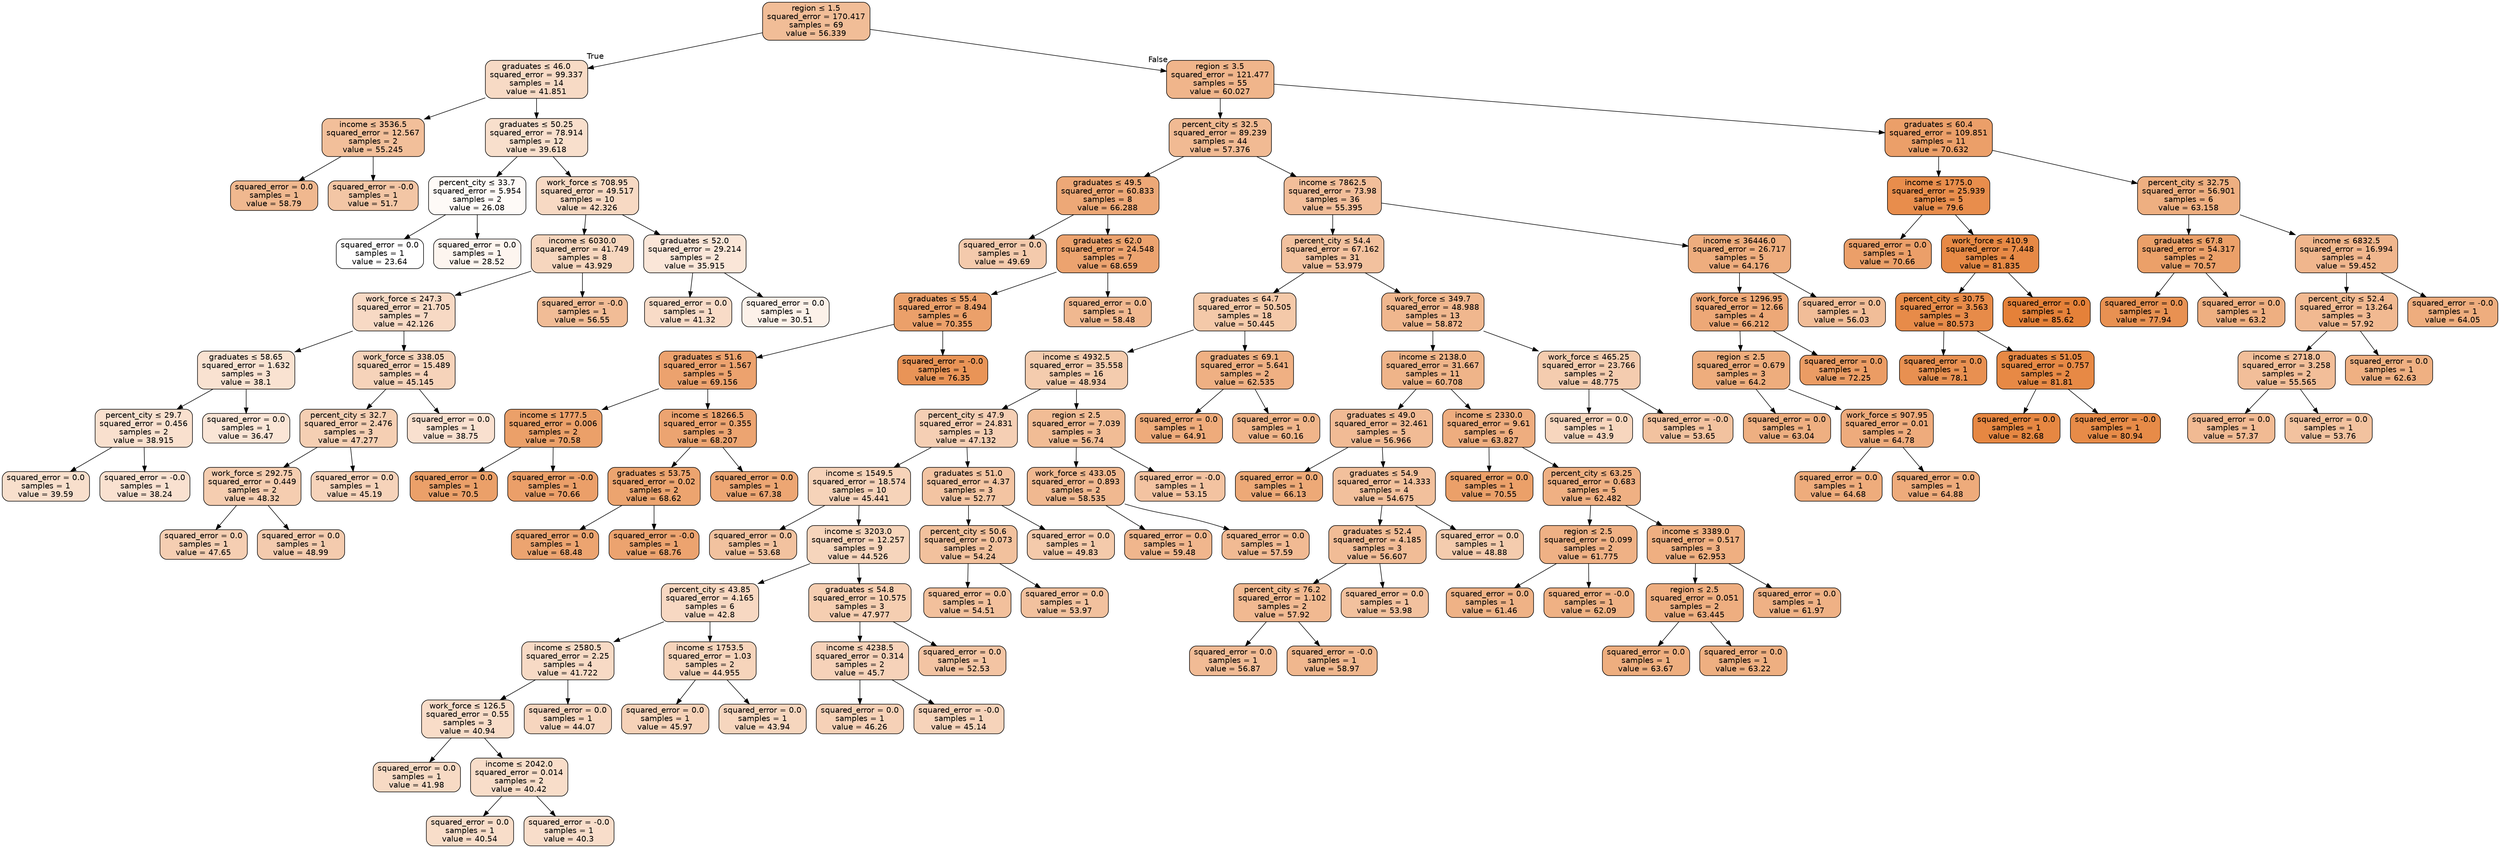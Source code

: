 digraph Tree {
node [shape=box, style="filled, rounded", color="black", fontname="helvetica"] ;
edge [fontname="helvetica"] ;
0 [label=<region &le; 1.5<br/>squared_error = 170.417<br/>samples = 69<br/>value = 56.339>, fillcolor="#f1bd97"] ;
1 [label=<graduates &le; 46.0<br/>squared_error = 99.337<br/>samples = 14<br/>value = 41.851>, fillcolor="#f7dac5"] ;
0 -> 1 [labeldistance=2.5, labelangle=45, headlabel="True"] ;
2 [label=<income &le; 3536.5<br/>squared_error = 12.567<br/>samples = 2<br/>value = 55.245>, fillcolor="#f2bf9a"] ;
1 -> 2 ;
3 [label=<squared_error = 0.0<br/>samples = 1<br/>value = 58.79>, fillcolor="#f0b88f"] ;
2 -> 3 ;
4 [label=<squared_error = -0.0<br/>samples = 1<br/>value = 51.7>, fillcolor="#f3c6a5"] ;
2 -> 4 ;
5 [label=<graduates &le; 50.25<br/>squared_error = 78.914<br/>samples = 12<br/>value = 39.618>, fillcolor="#f8dfcc"] ;
1 -> 5 ;
6 [label=<percent_city &le; 33.7<br/>squared_error = 5.954<br/>samples = 2<br/>value = 26.08>, fillcolor="#fefaf7"] ;
5 -> 6 ;
7 [label=<squared_error = 0.0<br/>samples = 1<br/>value = 23.64>, fillcolor="#ffffff"] ;
6 -> 7 ;
8 [label=<squared_error = 0.0<br/>samples = 1<br/>value = 28.52>, fillcolor="#fdf5ef"] ;
6 -> 8 ;
9 [label=<work_force &le; 708.95<br/>squared_error = 49.517<br/>samples = 10<br/>value = 42.326>, fillcolor="#f7d9c3"] ;
5 -> 9 ;
10 [label=<income &le; 6030.0<br/>squared_error = 41.749<br/>samples = 8<br/>value = 43.929>, fillcolor="#f6d6be"] ;
9 -> 10 ;
11 [label=<work_force &le; 247.3<br/>squared_error = 21.705<br/>samples = 7<br/>value = 42.126>, fillcolor="#f7d9c4"] ;
10 -> 11 ;
12 [label=<graduates &le; 58.65<br/>squared_error = 1.632<br/>samples = 3<br/>value = 38.1>, fillcolor="#f9e2d1"] ;
11 -> 12 ;
13 [label=<percent_city &le; 29.7<br/>squared_error = 0.456<br/>samples = 2<br/>value = 38.915>, fillcolor="#f9e0ce"] ;
12 -> 13 ;
14 [label=<squared_error = 0.0<br/>samples = 1<br/>value = 39.59>, fillcolor="#f8dfcc"] ;
13 -> 14 ;
15 [label=<squared_error = -0.0<br/>samples = 1<br/>value = 38.24>, fillcolor="#f9e1d0"] ;
13 -> 15 ;
16 [label=<squared_error = 0.0<br/>samples = 1<br/>value = 36.47>, fillcolor="#fae5d6"] ;
12 -> 16 ;
17 [label=<work_force &le; 338.05<br/>squared_error = 15.489<br/>samples = 4<br/>value = 45.145>, fillcolor="#f6d3ba"] ;
11 -> 17 ;
18 [label=<percent_city &le; 32.7<br/>squared_error = 2.476<br/>samples = 3<br/>value = 47.277>, fillcolor="#f5cfb3"] ;
17 -> 18 ;
19 [label=<work_force &le; 292.75<br/>squared_error = 0.449<br/>samples = 2<br/>value = 48.32>, fillcolor="#f5cdb0"] ;
18 -> 19 ;
20 [label=<squared_error = 0.0<br/>samples = 1<br/>value = 47.65>, fillcolor="#f5ceb2"] ;
19 -> 20 ;
21 [label=<squared_error = 0.0<br/>samples = 1<br/>value = 48.99>, fillcolor="#f4cbae"] ;
19 -> 21 ;
22 [label=<squared_error = 0.0<br/>samples = 1<br/>value = 45.19>, fillcolor="#f6d3ba"] ;
18 -> 22 ;
23 [label=<squared_error = 0.0<br/>samples = 1<br/>value = 38.75>, fillcolor="#f9e0cf"] ;
17 -> 23 ;
24 [label=<squared_error = -0.0<br/>samples = 1<br/>value = 56.55>, fillcolor="#f1bc96"] ;
10 -> 24 ;
25 [label=<graduates &le; 52.0<br/>squared_error = 29.214<br/>samples = 2<br/>value = 35.915>, fillcolor="#fae6d8"] ;
9 -> 25 ;
26 [label=<squared_error = 0.0<br/>samples = 1<br/>value = 41.32>, fillcolor="#f8dbc7"] ;
25 -> 26 ;
27 [label=<squared_error = 0.0<br/>samples = 1<br/>value = 30.51>, fillcolor="#fcf1e9"] ;
25 -> 27 ;
28 [label=<region &le; 3.5<br/>squared_error = 121.477<br/>samples = 55<br/>value = 60.027>, fillcolor="#f0b58b"] ;
0 -> 28 [labeldistance=2.5, labelangle=-45, headlabel="False"] ;
29 [label=<percent_city &le; 32.5<br/>squared_error = 89.239<br/>samples = 44<br/>value = 57.376>, fillcolor="#f1ba93"] ;
28 -> 29 ;
30 [label=<graduates &le; 49.5<br/>squared_error = 60.833<br/>samples = 8<br/>value = 66.288>, fillcolor="#eda877"] ;
29 -> 30 ;
31 [label=<squared_error = 0.0<br/>samples = 1<br/>value = 49.69>, fillcolor="#f4caac"] ;
30 -> 31 ;
32 [label=<graduates &le; 62.0<br/>squared_error = 24.548<br/>samples = 7<br/>value = 68.659>, fillcolor="#eca36f"] ;
30 -> 32 ;
33 [label=<graduates &le; 55.4<br/>squared_error = 8.494<br/>samples = 6<br/>value = 70.355>, fillcolor="#eba06a"] ;
32 -> 33 ;
34 [label=<graduates &le; 51.6<br/>squared_error = 1.567<br/>samples = 5<br/>value = 69.156>, fillcolor="#eca26e"] ;
33 -> 34 ;
35 [label=<income &le; 1777.5<br/>squared_error = 0.006<br/>samples = 2<br/>value = 70.58>, fillcolor="#eba069"] ;
34 -> 35 ;
36 [label=<squared_error = 0.0<br/>samples = 1<br/>value = 70.5>, fillcolor="#eba069"] ;
35 -> 36 ;
37 [label=<squared_error = -0.0<br/>samples = 1<br/>value = 70.66>, fillcolor="#eb9f69"] ;
35 -> 37 ;
38 [label=<income &le; 18266.5<br/>squared_error = 0.355<br/>samples = 3<br/>value = 68.207>, fillcolor="#eca471"] ;
34 -> 38 ;
39 [label=<graduates &le; 53.75<br/>squared_error = 0.02<br/>samples = 2<br/>value = 68.62>, fillcolor="#eca46f"] ;
38 -> 39 ;
40 [label=<squared_error = 0.0<br/>samples = 1<br/>value = 68.48>, fillcolor="#eca470"] ;
39 -> 40 ;
41 [label=<squared_error = -0.0<br/>samples = 1<br/>value = 68.76>, fillcolor="#eca36f"] ;
39 -> 41 ;
42 [label=<squared_error = 0.0<br/>samples = 1<br/>value = 67.38>, fillcolor="#eda673"] ;
38 -> 42 ;
43 [label=<squared_error = -0.0<br/>samples = 1<br/>value = 76.35>, fillcolor="#e99457"] ;
33 -> 43 ;
44 [label=<squared_error = 0.0<br/>samples = 1<br/>value = 58.48>, fillcolor="#f0b890"] ;
32 -> 44 ;
45 [label=<income &le; 7862.5<br/>squared_error = 73.98<br/>samples = 36<br/>value = 55.395>, fillcolor="#f2be9a"] ;
29 -> 45 ;
46 [label=<percent_city &le; 54.4<br/>squared_error = 67.162<br/>samples = 31<br/>value = 53.979>, fillcolor="#f2c19e"] ;
45 -> 46 ;
47 [label=<graduates &le; 64.7<br/>squared_error = 50.505<br/>samples = 18<br/>value = 50.445>, fillcolor="#f4c9a9"] ;
46 -> 47 ;
48 [label=<income &le; 4932.5<br/>squared_error = 35.558<br/>samples = 16<br/>value = 48.934>, fillcolor="#f4ccae"] ;
47 -> 48 ;
49 [label=<percent_city &le; 47.9<br/>squared_error = 24.831<br/>samples = 13<br/>value = 47.132>, fillcolor="#f5cfb4"] ;
48 -> 49 ;
50 [label=<income &le; 1549.5<br/>squared_error = 18.574<br/>samples = 10<br/>value = 45.441>, fillcolor="#f6d3b9"] ;
49 -> 50 ;
51 [label=<squared_error = 0.0<br/>samples = 1<br/>value = 53.68>, fillcolor="#f2c29f"] ;
50 -> 51 ;
52 [label=<income &le; 3203.0<br/>squared_error = 12.257<br/>samples = 9<br/>value = 44.526>, fillcolor="#f6d5bc"] ;
50 -> 52 ;
53 [label=<percent_city &le; 43.85<br/>squared_error = 4.165<br/>samples = 6<br/>value = 42.8>, fillcolor="#f7d8c2"] ;
52 -> 53 ;
54 [label=<income &le; 2580.5<br/>squared_error = 2.25<br/>samples = 4<br/>value = 41.722>, fillcolor="#f7dac5"] ;
53 -> 54 ;
55 [label=<work_force &le; 126.5<br/>squared_error = 0.55<br/>samples = 3<br/>value = 40.94>, fillcolor="#f8dcc8"] ;
54 -> 55 ;
56 [label=<squared_error = 0.0<br/>samples = 1<br/>value = 41.98>, fillcolor="#f7dac4"] ;
55 -> 56 ;
57 [label=<income &le; 2042.0<br/>squared_error = 0.014<br/>samples = 2<br/>value = 40.42>, fillcolor="#f8ddc9"] ;
55 -> 57 ;
58 [label=<squared_error = 0.0<br/>samples = 1<br/>value = 40.54>, fillcolor="#f8ddc9"] ;
57 -> 58 ;
59 [label=<squared_error = -0.0<br/>samples = 1<br/>value = 40.3>, fillcolor="#f8ddca"] ;
57 -> 59 ;
60 [label=<squared_error = 0.0<br/>samples = 1<br/>value = 44.07>, fillcolor="#f6d5be"] ;
54 -> 60 ;
61 [label=<income &le; 1753.5<br/>squared_error = 1.03<br/>samples = 2<br/>value = 44.955>, fillcolor="#f6d4bb"] ;
53 -> 61 ;
62 [label=<squared_error = 0.0<br/>samples = 1<br/>value = 45.97>, fillcolor="#f6d2b8"] ;
61 -> 62 ;
63 [label=<squared_error = 0.0<br/>samples = 1<br/>value = 43.94>, fillcolor="#f6d6be"] ;
61 -> 63 ;
64 [label=<graduates &le; 54.8<br/>squared_error = 10.575<br/>samples = 3<br/>value = 47.977>, fillcolor="#f5ceb1"] ;
52 -> 64 ;
65 [label=<income &le; 4238.5<br/>squared_error = 0.314<br/>samples = 2<br/>value = 45.7>, fillcolor="#f6d2b9"] ;
64 -> 65 ;
66 [label=<squared_error = 0.0<br/>samples = 1<br/>value = 46.26>, fillcolor="#f6d1b7"] ;
65 -> 66 ;
67 [label=<squared_error = -0.0<br/>samples = 1<br/>value = 45.14>, fillcolor="#f6d3ba"] ;
65 -> 67 ;
68 [label=<squared_error = 0.0<br/>samples = 1<br/>value = 52.53>, fillcolor="#f3c4a3"] ;
64 -> 68 ;
69 [label=<graduates &le; 51.0<br/>squared_error = 4.37<br/>samples = 3<br/>value = 52.77>, fillcolor="#f3c4a2"] ;
49 -> 69 ;
70 [label=<percent_city &le; 50.6<br/>squared_error = 0.073<br/>samples = 2<br/>value = 54.24>, fillcolor="#f2c19d"] ;
69 -> 70 ;
71 [label=<squared_error = 0.0<br/>samples = 1<br/>value = 54.51>, fillcolor="#f2c09c"] ;
70 -> 71 ;
72 [label=<squared_error = 0.0<br/>samples = 1<br/>value = 53.97>, fillcolor="#f2c19e"] ;
70 -> 72 ;
73 [label=<squared_error = 0.0<br/>samples = 1<br/>value = 49.83>, fillcolor="#f4caab"] ;
69 -> 73 ;
74 [label=<region &le; 2.5<br/>squared_error = 7.039<br/>samples = 3<br/>value = 56.74>, fillcolor="#f1bc95"] ;
48 -> 74 ;
75 [label=<work_force &le; 433.05<br/>squared_error = 0.893<br/>samples = 2<br/>value = 58.535>, fillcolor="#f0b890"] ;
74 -> 75 ;
76 [label=<squared_error = 0.0<br/>samples = 1<br/>value = 59.48>, fillcolor="#f0b68d"] ;
75 -> 76 ;
77 [label=<squared_error = 0.0<br/>samples = 1<br/>value = 57.59>, fillcolor="#f1ba93"] ;
75 -> 77 ;
78 [label=<squared_error = -0.0<br/>samples = 1<br/>value = 53.15>, fillcolor="#f3c3a1"] ;
74 -> 78 ;
79 [label=<graduates &le; 69.1<br/>squared_error = 5.641<br/>samples = 2<br/>value = 62.535>, fillcolor="#efb083"] ;
47 -> 79 ;
80 [label=<squared_error = 0.0<br/>samples = 1<br/>value = 64.91>, fillcolor="#eeab7b"] ;
79 -> 80 ;
81 [label=<squared_error = 0.0<br/>samples = 1<br/>value = 60.16>, fillcolor="#f0b58a"] ;
79 -> 81 ;
82 [label=<work_force &le; 349.7<br/>squared_error = 48.988<br/>samples = 13<br/>value = 58.872>, fillcolor="#f0b78e"] ;
46 -> 82 ;
83 [label=<income &le; 2138.0<br/>squared_error = 31.667<br/>samples = 11<br/>value = 60.708>, fillcolor="#efb489"] ;
82 -> 83 ;
84 [label=<graduates &le; 49.0<br/>squared_error = 32.461<br/>samples = 5<br/>value = 56.966>, fillcolor="#f1bb95"] ;
83 -> 84 ;
85 [label=<squared_error = 0.0<br/>samples = 1<br/>value = 66.13>, fillcolor="#eda977"] ;
84 -> 85 ;
86 [label=<graduates &le; 54.9<br/>squared_error = 14.333<br/>samples = 4<br/>value = 54.675>, fillcolor="#f2c09c"] ;
84 -> 86 ;
87 [label=<graduates &le; 52.4<br/>squared_error = 4.185<br/>samples = 3<br/>value = 56.607>, fillcolor="#f1bc96"] ;
86 -> 87 ;
88 [label=<percent_city &le; 76.2<br/>squared_error = 1.102<br/>samples = 2<br/>value = 57.92>, fillcolor="#f1b991"] ;
87 -> 88 ;
89 [label=<squared_error = 0.0<br/>samples = 1<br/>value = 56.87>, fillcolor="#f1bb95"] ;
88 -> 89 ;
90 [label=<squared_error = -0.0<br/>samples = 1<br/>value = 58.97>, fillcolor="#f0b78e"] ;
88 -> 90 ;
91 [label=<squared_error = 0.0<br/>samples = 1<br/>value = 53.98>, fillcolor="#f2c19e"] ;
87 -> 91 ;
92 [label=<squared_error = 0.0<br/>samples = 1<br/>value = 48.88>, fillcolor="#f4ccae"] ;
86 -> 92 ;
93 [label=<income &le; 2330.0<br/>squared_error = 9.61<br/>samples = 6<br/>value = 63.827>, fillcolor="#eead7f"] ;
83 -> 93 ;
94 [label=<squared_error = 0.0<br/>samples = 1<br/>value = 70.55>, fillcolor="#eba069"] ;
93 -> 94 ;
95 [label=<percent_city &le; 63.25<br/>squared_error = 0.683<br/>samples = 5<br/>value = 62.482>, fillcolor="#efb083"] ;
93 -> 95 ;
96 [label=<region &le; 2.5<br/>squared_error = 0.099<br/>samples = 2<br/>value = 61.775>, fillcolor="#efb185"] ;
95 -> 96 ;
97 [label=<squared_error = 0.0<br/>samples = 1<br/>value = 61.46>, fillcolor="#efb286"] ;
96 -> 97 ;
98 [label=<squared_error = -0.0<br/>samples = 1<br/>value = 62.09>, fillcolor="#efb184"] ;
96 -> 98 ;
99 [label=<income &le; 3389.0<br/>squared_error = 0.517<br/>samples = 3<br/>value = 62.953>, fillcolor="#efaf81"] ;
95 -> 99 ;
100 [label=<region &le; 2.5<br/>squared_error = 0.051<br/>samples = 2<br/>value = 63.445>, fillcolor="#eeae80"] ;
99 -> 100 ;
101 [label=<squared_error = 0.0<br/>samples = 1<br/>value = 63.67>, fillcolor="#eeae7f"] ;
100 -> 101 ;
102 [label=<squared_error = 0.0<br/>samples = 1<br/>value = 63.22>, fillcolor="#eeaf81"] ;
100 -> 102 ;
103 [label=<squared_error = 0.0<br/>samples = 1<br/>value = 61.97>, fillcolor="#efb185"] ;
99 -> 103 ;
104 [label=<work_force &le; 465.25<br/>squared_error = 23.766<br/>samples = 2<br/>value = 48.775>, fillcolor="#f4ccaf"] ;
82 -> 104 ;
105 [label=<squared_error = 0.0<br/>samples = 1<br/>value = 43.9>, fillcolor="#f7d6be"] ;
104 -> 105 ;
106 [label=<squared_error = -0.0<br/>samples = 1<br/>value = 53.65>, fillcolor="#f2c29f"] ;
104 -> 106 ;
107 [label=<income &le; 36446.0<br/>squared_error = 26.717<br/>samples = 5<br/>value = 64.176>, fillcolor="#eead7e"] ;
45 -> 107 ;
108 [label=<work_force &le; 1296.95<br/>squared_error = 12.66<br/>samples = 4<br/>value = 66.212>, fillcolor="#eda877"] ;
107 -> 108 ;
109 [label=<region &le; 2.5<br/>squared_error = 0.679<br/>samples = 3<br/>value = 64.2>, fillcolor="#eead7d"] ;
108 -> 109 ;
110 [label=<squared_error = 0.0<br/>samples = 1<br/>value = 63.04>, fillcolor="#eeaf81"] ;
109 -> 110 ;
111 [label=<work_force &le; 907.95<br/>squared_error = 0.01<br/>samples = 2<br/>value = 64.78>, fillcolor="#eeab7c"] ;
109 -> 111 ;
112 [label=<squared_error = 0.0<br/>samples = 1<br/>value = 64.68>, fillcolor="#eeac7c"] ;
111 -> 112 ;
113 [label=<squared_error = 0.0<br/>samples = 1<br/>value = 64.88>, fillcolor="#eeab7b"] ;
111 -> 113 ;
114 [label=<squared_error = 0.0<br/>samples = 1<br/>value = 72.25>, fillcolor="#eb9c64"] ;
108 -> 114 ;
115 [label=<squared_error = 0.0<br/>samples = 1<br/>value = 56.03>, fillcolor="#f1bd98"] ;
107 -> 115 ;
116 [label=<graduates &le; 60.4<br/>squared_error = 109.851<br/>samples = 11<br/>value = 70.632>, fillcolor="#eb9f69"] ;
28 -> 116 ;
117 [label=<income &le; 1775.0<br/>squared_error = 25.939<br/>samples = 5<br/>value = 79.6>, fillcolor="#e88d4c"] ;
116 -> 117 ;
118 [label=<squared_error = 0.0<br/>samples = 1<br/>value = 70.66>, fillcolor="#eb9f69"] ;
117 -> 118 ;
119 [label=<work_force &le; 410.9<br/>squared_error = 7.448<br/>samples = 4<br/>value = 81.835>, fillcolor="#e78945"] ;
117 -> 119 ;
120 [label=<percent_city &le; 30.75<br/>squared_error = 3.563<br/>samples = 3<br/>value = 80.573>, fillcolor="#e78b49"] ;
119 -> 120 ;
121 [label=<squared_error = 0.0<br/>samples = 1<br/>value = 78.1>, fillcolor="#e89051"] ;
120 -> 121 ;
122 [label=<graduates &le; 51.05<br/>squared_error = 0.757<br/>samples = 2<br/>value = 81.81>, fillcolor="#e78945"] ;
120 -> 122 ;
123 [label=<squared_error = 0.0<br/>samples = 1<br/>value = 82.68>, fillcolor="#e68742"] ;
122 -> 123 ;
124 [label=<squared_error = -0.0<br/>samples = 1<br/>value = 80.94>, fillcolor="#e78b48"] ;
122 -> 124 ;
125 [label=<squared_error = 0.0<br/>samples = 1<br/>value = 85.62>, fillcolor="#e58139"] ;
119 -> 125 ;
126 [label=<percent_city &le; 32.75<br/>squared_error = 56.901<br/>samples = 6<br/>value = 63.158>, fillcolor="#eeaf81"] ;
116 -> 126 ;
127 [label=<graduates &le; 67.8<br/>squared_error = 54.317<br/>samples = 2<br/>value = 70.57>, fillcolor="#eba069"] ;
126 -> 127 ;
128 [label=<squared_error = 0.0<br/>samples = 1<br/>value = 77.94>, fillcolor="#e89152"] ;
127 -> 128 ;
129 [label=<squared_error = 0.0<br/>samples = 1<br/>value = 63.2>, fillcolor="#eeaf81"] ;
127 -> 129 ;
130 [label=<income &le; 6832.5<br/>squared_error = 16.994<br/>samples = 4<br/>value = 59.452>, fillcolor="#f0b68d"] ;
126 -> 130 ;
131 [label=<percent_city &le; 52.4<br/>squared_error = 13.264<br/>samples = 3<br/>value = 57.92>, fillcolor="#f1b991"] ;
130 -> 131 ;
132 [label=<income &le; 2718.0<br/>squared_error = 3.258<br/>samples = 2<br/>value = 55.565>, fillcolor="#f2be99"] ;
131 -> 132 ;
133 [label=<squared_error = 0.0<br/>samples = 1<br/>value = 57.37>, fillcolor="#f1ba93"] ;
132 -> 133 ;
134 [label=<squared_error = 0.0<br/>samples = 1<br/>value = 53.76>, fillcolor="#f2c29f"] ;
132 -> 134 ;
135 [label=<squared_error = 0.0<br/>samples = 1<br/>value = 62.63>, fillcolor="#efb082"] ;
131 -> 135 ;
136 [label=<squared_error = -0.0<br/>samples = 1<br/>value = 64.05>, fillcolor="#eead7e"] ;
130 -> 136 ;
}
